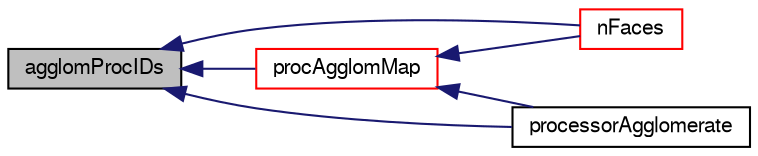 digraph "agglomProcIDs"
{
  bgcolor="transparent";
  edge [fontname="FreeSans",fontsize="10",labelfontname="FreeSans",labelfontsize="10"];
  node [fontname="FreeSans",fontsize="10",shape=record];
  rankdir="LR";
  Node2182 [label="agglomProcIDs",height=0.2,width=0.4,color="black", fillcolor="grey75", style="filled", fontcolor="black"];
  Node2182 -> Node2183 [dir="back",color="midnightblue",fontsize="10",style="solid",fontname="FreeSans"];
  Node2183 [label="nFaces",height=0.2,width=0.4,color="red",URL="$a26970.html#afb7f337f99c970a8e63778e3fddc909c",tooltip="Return number of coarse faces (before processor agglomeration) "];
  Node2182 -> Node2185 [dir="back",color="midnightblue",fontsize="10",style="solid",fontname="FreeSans"];
  Node2185 [label="procAgglomMap",height=0.2,width=0.4,color="red",URL="$a26970.html#a77ee696032979e20d75084d97be6b300",tooltip="Mapping from processor to agglomerated processor (global, all. "];
  Node2185 -> Node2183 [dir="back",color="midnightblue",fontsize="10",style="solid",fontname="FreeSans"];
  Node2185 -> Node2187 [dir="back",color="midnightblue",fontsize="10",style="solid",fontname="FreeSans"];
  Node2187 [label="processorAgglomerate",height=0.2,width=0.4,color="black",URL="$a26970.html#a0f449fd7000147afdf5b21346399e5e3",tooltip="Whether to agglomerate across processors. "];
  Node2182 -> Node2187 [dir="back",color="midnightblue",fontsize="10",style="solid",fontname="FreeSans"];
}
